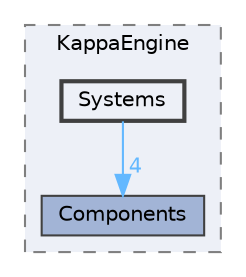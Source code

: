 digraph "include/KappaEngine/Systems"
{
 // LATEX_PDF_SIZE
  bgcolor="transparent";
  edge [fontname=Helvetica,fontsize=10,labelfontname=Helvetica,labelfontsize=10];
  node [fontname=Helvetica,fontsize=10,shape=box,height=0.2,width=0.4];
  compound=true
  subgraph clusterdir_e92926543deb0c9bc3c2f361f432974c {
    graph [ bgcolor="#edf0f7", pencolor="grey50", label="KappaEngine", fontname=Helvetica,fontsize=10 style="filled,dashed", URL="dir_e92926543deb0c9bc3c2f361f432974c.html",tooltip=""]
  dir_fbf93ff2daff6de0c17df718af1a6741 [label="Components", fillcolor="#a2b4d6", color="grey25", style="filled", URL="dir_fbf93ff2daff6de0c17df718af1a6741.html",tooltip=""];
  dir_915cabd7ad301773362d0a09928c521d [label="Systems", fillcolor="#edf0f7", color="grey25", style="filled,bold", URL="dir_915cabd7ad301773362d0a09928c521d.html",tooltip=""];
  }
  dir_915cabd7ad301773362d0a09928c521d->dir_fbf93ff2daff6de0c17df718af1a6741 [headlabel="4", labeldistance=1.5 headhref="dir_000007_000000.html" color="steelblue1" fontcolor="steelblue1"];
}
